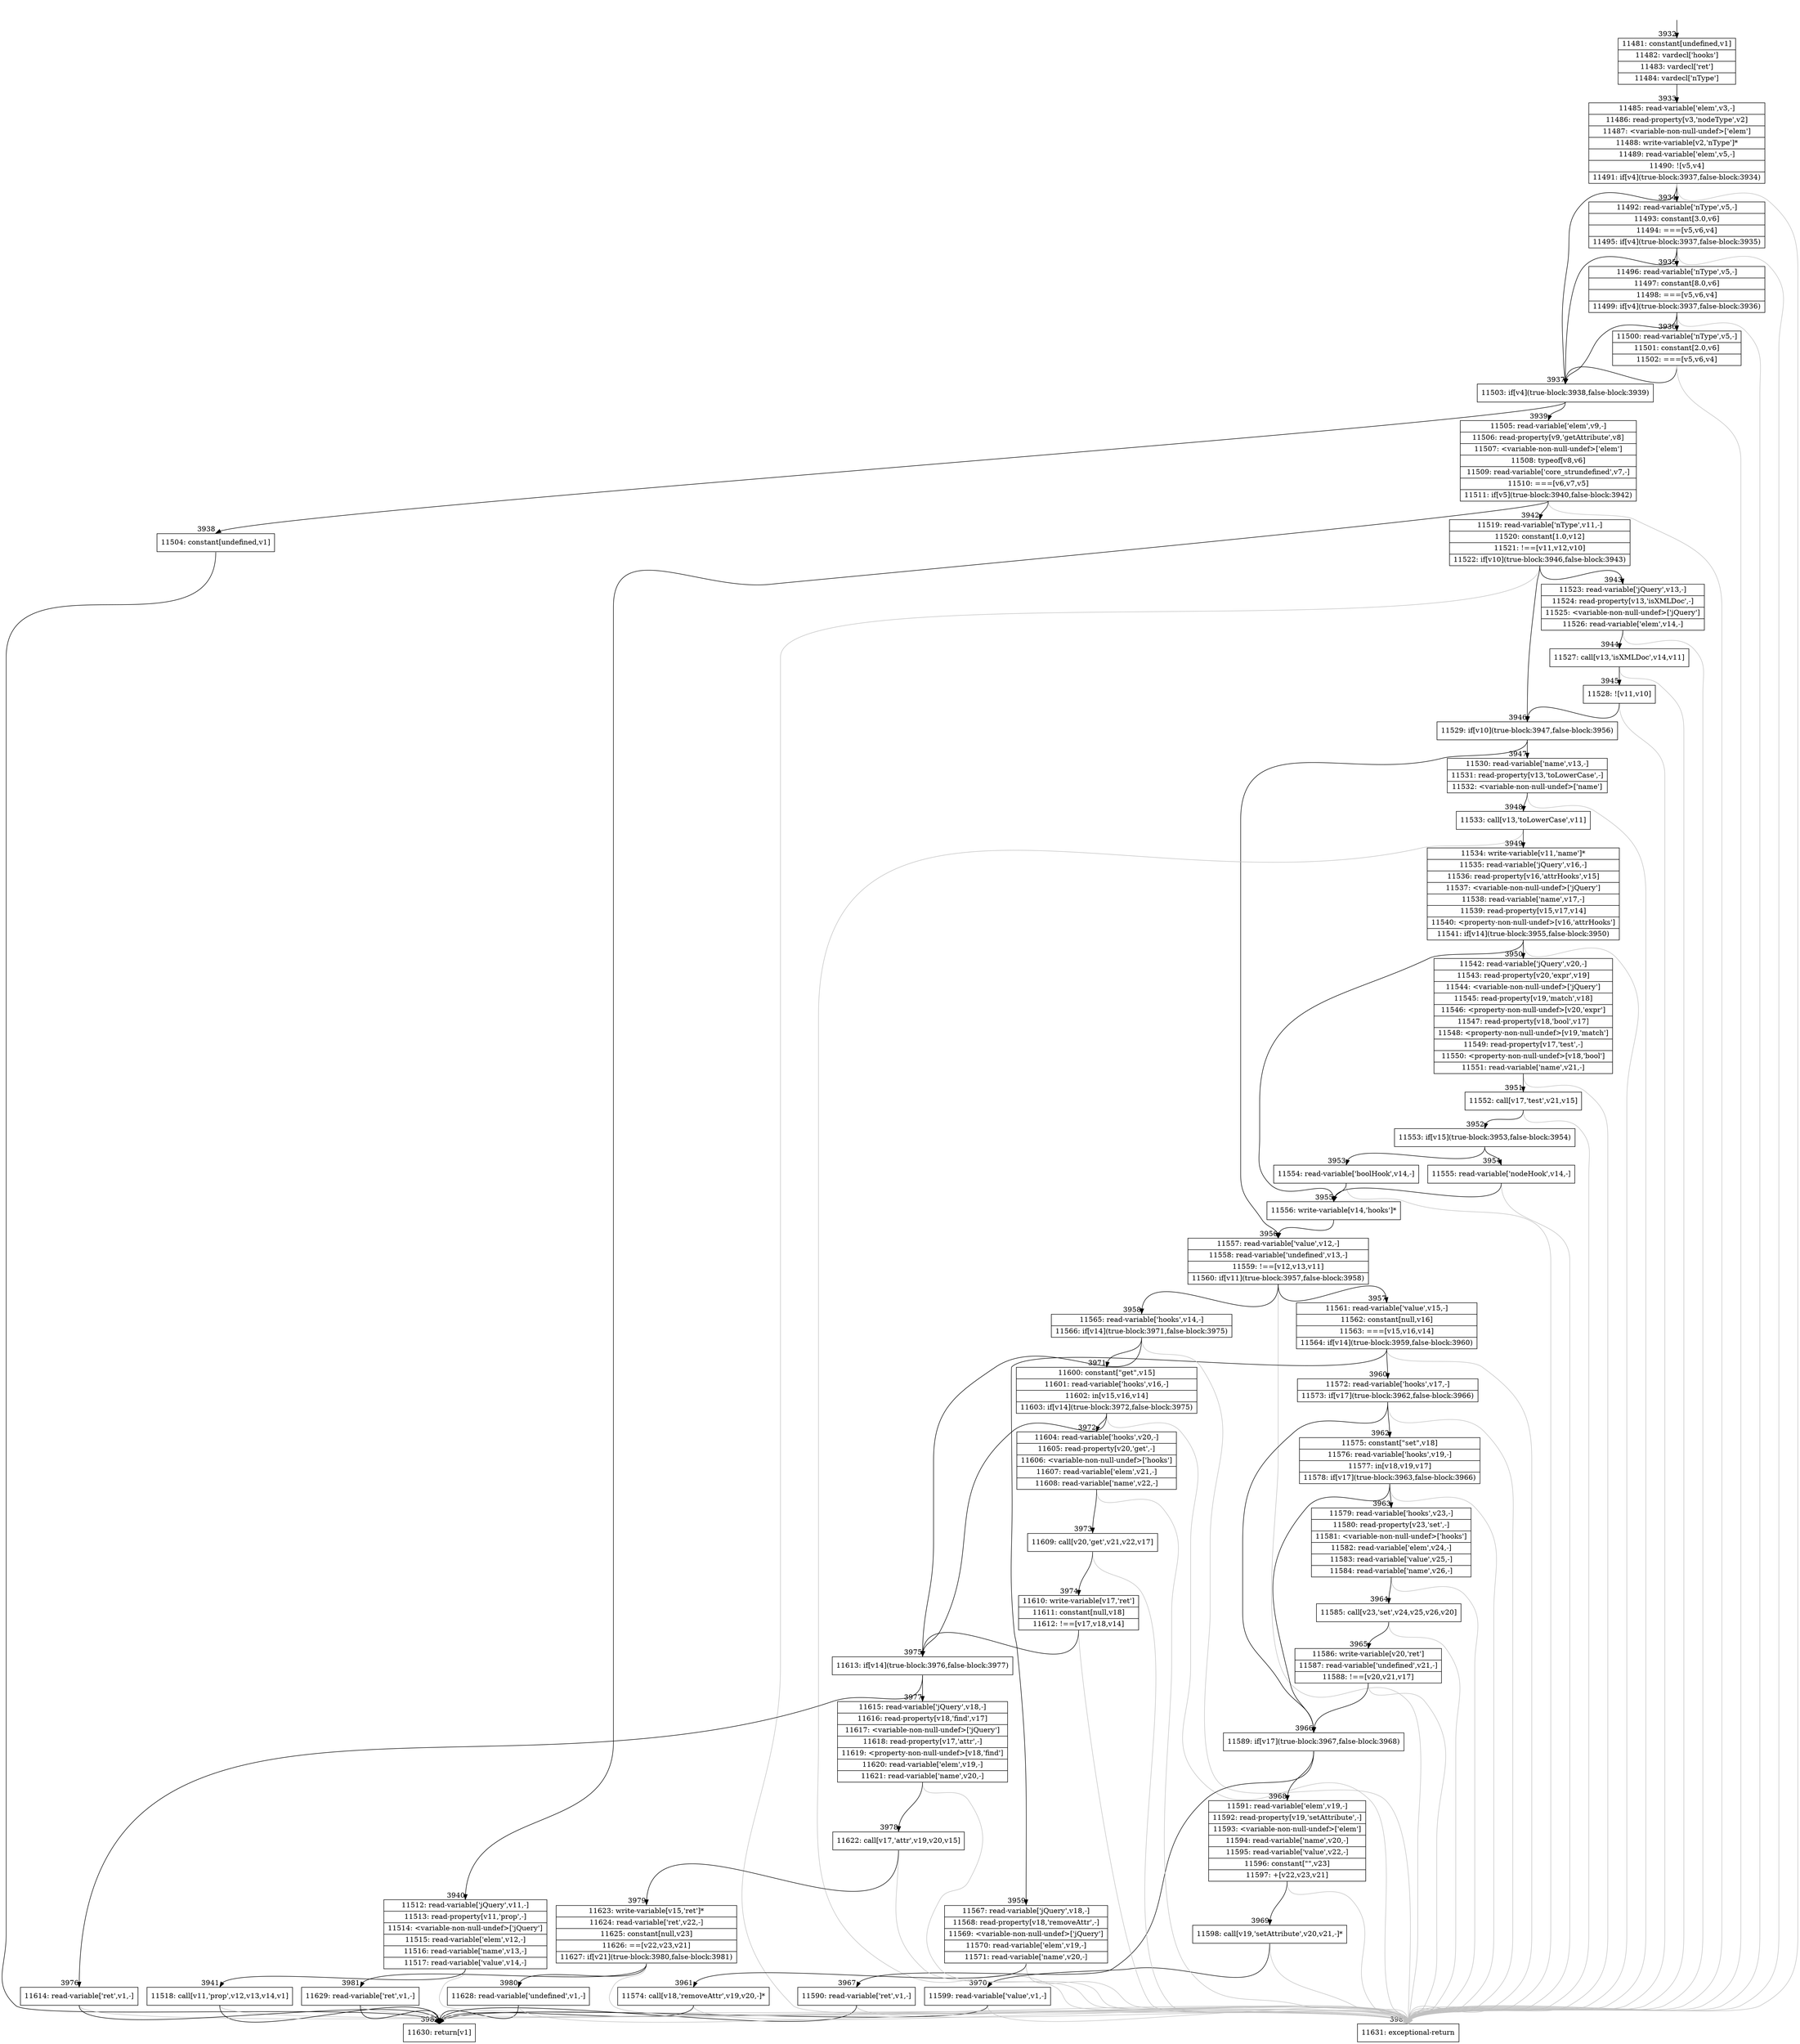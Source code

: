 digraph {
rankdir="TD"
BB_entry262[shape=none,label=""];
BB_entry262 -> BB3932 [tailport=s, headport=n, headlabel="    3932"]
BB3932 [shape=record label="{11481: constant[undefined,v1]|11482: vardecl['hooks']|11483: vardecl['ret']|11484: vardecl['nType']}" ] 
BB3932 -> BB3933 [tailport=s, headport=n, headlabel="      3933"]
BB3933 [shape=record label="{11485: read-variable['elem',v3,-]|11486: read-property[v3,'nodeType',v2]|11487: \<variable-non-null-undef\>['elem']|11488: write-variable[v2,'nType']*|11489: read-variable['elem',v5,-]|11490: ![v5,v4]|11491: if[v4](true-block:3937,false-block:3934)}" ] 
BB3933 -> BB3937 [tailport=s, headport=n, headlabel="      3937"]
BB3933 -> BB3934 [tailport=s, headport=n, headlabel="      3934"]
BB3933 -> BB3983 [tailport=s, headport=n, color=gray, headlabel="      3983"]
BB3934 [shape=record label="{11492: read-variable['nType',v5,-]|11493: constant[3.0,v6]|11494: ===[v5,v6,v4]|11495: if[v4](true-block:3937,false-block:3935)}" ] 
BB3934 -> BB3937 [tailport=s, headport=n]
BB3934 -> BB3935 [tailport=s, headport=n, headlabel="      3935"]
BB3934 -> BB3983 [tailport=s, headport=n, color=gray]
BB3935 [shape=record label="{11496: read-variable['nType',v5,-]|11497: constant[8.0,v6]|11498: ===[v5,v6,v4]|11499: if[v4](true-block:3937,false-block:3936)}" ] 
BB3935 -> BB3937 [tailport=s, headport=n]
BB3935 -> BB3936 [tailport=s, headport=n, headlabel="      3936"]
BB3935 -> BB3983 [tailport=s, headport=n, color=gray]
BB3936 [shape=record label="{11500: read-variable['nType',v5,-]|11501: constant[2.0,v6]|11502: ===[v5,v6,v4]}" ] 
BB3936 -> BB3937 [tailport=s, headport=n]
BB3936 -> BB3983 [tailport=s, headport=n, color=gray]
BB3937 [shape=record label="{11503: if[v4](true-block:3938,false-block:3939)}" ] 
BB3937 -> BB3938 [tailport=s, headport=n, headlabel="      3938"]
BB3937 -> BB3939 [tailport=s, headport=n, headlabel="      3939"]
BB3938 [shape=record label="{11504: constant[undefined,v1]}" ] 
BB3938 -> BB3982 [tailport=s, headport=n, headlabel="      3982"]
BB3939 [shape=record label="{11505: read-variable['elem',v9,-]|11506: read-property[v9,'getAttribute',v8]|11507: \<variable-non-null-undef\>['elem']|11508: typeof[v8,v6]|11509: read-variable['core_strundefined',v7,-]|11510: ===[v6,v7,v5]|11511: if[v5](true-block:3940,false-block:3942)}" ] 
BB3939 -> BB3940 [tailport=s, headport=n, headlabel="      3940"]
BB3939 -> BB3942 [tailport=s, headport=n, headlabel="      3942"]
BB3939 -> BB3983 [tailport=s, headport=n, color=gray]
BB3940 [shape=record label="{11512: read-variable['jQuery',v11,-]|11513: read-property[v11,'prop',-]|11514: \<variable-non-null-undef\>['jQuery']|11515: read-variable['elem',v12,-]|11516: read-variable['name',v13,-]|11517: read-variable['value',v14,-]}" ] 
BB3940 -> BB3941 [tailport=s, headport=n, headlabel="      3941"]
BB3940 -> BB3983 [tailport=s, headport=n, color=gray]
BB3941 [shape=record label="{11518: call[v11,'prop',v12,v13,v14,v1]}" ] 
BB3941 -> BB3982 [tailport=s, headport=n]
BB3941 -> BB3983 [tailport=s, headport=n, color=gray]
BB3942 [shape=record label="{11519: read-variable['nType',v11,-]|11520: constant[1.0,v12]|11521: !==[v11,v12,v10]|11522: if[v10](true-block:3946,false-block:3943)}" ] 
BB3942 -> BB3946 [tailport=s, headport=n, headlabel="      3946"]
BB3942 -> BB3943 [tailport=s, headport=n, headlabel="      3943"]
BB3942 -> BB3983 [tailport=s, headport=n, color=gray]
BB3943 [shape=record label="{11523: read-variable['jQuery',v13,-]|11524: read-property[v13,'isXMLDoc',-]|11525: \<variable-non-null-undef\>['jQuery']|11526: read-variable['elem',v14,-]}" ] 
BB3943 -> BB3944 [tailport=s, headport=n, headlabel="      3944"]
BB3943 -> BB3983 [tailport=s, headport=n, color=gray]
BB3944 [shape=record label="{11527: call[v13,'isXMLDoc',v14,v11]}" ] 
BB3944 -> BB3945 [tailport=s, headport=n, headlabel="      3945"]
BB3944 -> BB3983 [tailport=s, headport=n, color=gray]
BB3945 [shape=record label="{11528: ![v11,v10]}" ] 
BB3945 -> BB3946 [tailport=s, headport=n]
BB3945 -> BB3983 [tailport=s, headport=n, color=gray]
BB3946 [shape=record label="{11529: if[v10](true-block:3947,false-block:3956)}" ] 
BB3946 -> BB3947 [tailport=s, headport=n, headlabel="      3947"]
BB3946 -> BB3956 [tailport=s, headport=n, headlabel="      3956"]
BB3947 [shape=record label="{11530: read-variable['name',v13,-]|11531: read-property[v13,'toLowerCase',-]|11532: \<variable-non-null-undef\>['name']}" ] 
BB3947 -> BB3948 [tailport=s, headport=n, headlabel="      3948"]
BB3947 -> BB3983 [tailport=s, headport=n, color=gray]
BB3948 [shape=record label="{11533: call[v13,'toLowerCase',v11]}" ] 
BB3948 -> BB3949 [tailport=s, headport=n, headlabel="      3949"]
BB3948 -> BB3983 [tailport=s, headport=n, color=gray]
BB3949 [shape=record label="{11534: write-variable[v11,'name']*|11535: read-variable['jQuery',v16,-]|11536: read-property[v16,'attrHooks',v15]|11537: \<variable-non-null-undef\>['jQuery']|11538: read-variable['name',v17,-]|11539: read-property[v15,v17,v14]|11540: \<property-non-null-undef\>[v16,'attrHooks']|11541: if[v14](true-block:3955,false-block:3950)}" ] 
BB3949 -> BB3955 [tailport=s, headport=n, headlabel="      3955"]
BB3949 -> BB3950 [tailport=s, headport=n, headlabel="      3950"]
BB3949 -> BB3983 [tailport=s, headport=n, color=gray]
BB3950 [shape=record label="{11542: read-variable['jQuery',v20,-]|11543: read-property[v20,'expr',v19]|11544: \<variable-non-null-undef\>['jQuery']|11545: read-property[v19,'match',v18]|11546: \<property-non-null-undef\>[v20,'expr']|11547: read-property[v18,'bool',v17]|11548: \<property-non-null-undef\>[v19,'match']|11549: read-property[v17,'test',-]|11550: \<property-non-null-undef\>[v18,'bool']|11551: read-variable['name',v21,-]}" ] 
BB3950 -> BB3951 [tailport=s, headport=n, headlabel="      3951"]
BB3950 -> BB3983 [tailport=s, headport=n, color=gray]
BB3951 [shape=record label="{11552: call[v17,'test',v21,v15]}" ] 
BB3951 -> BB3952 [tailport=s, headport=n, headlabel="      3952"]
BB3951 -> BB3983 [tailport=s, headport=n, color=gray]
BB3952 [shape=record label="{11553: if[v15](true-block:3953,false-block:3954)}" ] 
BB3952 -> BB3953 [tailport=s, headport=n, headlabel="      3953"]
BB3952 -> BB3954 [tailport=s, headport=n, headlabel="      3954"]
BB3953 [shape=record label="{11554: read-variable['boolHook',v14,-]}" ] 
BB3953 -> BB3955 [tailport=s, headport=n]
BB3953 -> BB3983 [tailport=s, headport=n, color=gray]
BB3954 [shape=record label="{11555: read-variable['nodeHook',v14,-]}" ] 
BB3954 -> BB3955 [tailport=s, headport=n]
BB3954 -> BB3983 [tailport=s, headport=n, color=gray]
BB3955 [shape=record label="{11556: write-variable[v14,'hooks']*}" ] 
BB3955 -> BB3956 [tailport=s, headport=n]
BB3956 [shape=record label="{11557: read-variable['value',v12,-]|11558: read-variable['undefined',v13,-]|11559: !==[v12,v13,v11]|11560: if[v11](true-block:3957,false-block:3958)}" ] 
BB3956 -> BB3957 [tailport=s, headport=n, headlabel="      3957"]
BB3956 -> BB3958 [tailport=s, headport=n, headlabel="      3958"]
BB3956 -> BB3983 [tailport=s, headport=n, color=gray]
BB3957 [shape=record label="{11561: read-variable['value',v15,-]|11562: constant[null,v16]|11563: ===[v15,v16,v14]|11564: if[v14](true-block:3959,false-block:3960)}" ] 
BB3957 -> BB3959 [tailport=s, headport=n, headlabel="      3959"]
BB3957 -> BB3960 [tailport=s, headport=n, headlabel="      3960"]
BB3957 -> BB3983 [tailport=s, headport=n, color=gray]
BB3958 [shape=record label="{11565: read-variable['hooks',v14,-]|11566: if[v14](true-block:3971,false-block:3975)}" ] 
BB3958 -> BB3975 [tailport=s, headport=n, headlabel="      3975"]
BB3958 -> BB3971 [tailport=s, headport=n, headlabel="      3971"]
BB3958 -> BB3983 [tailport=s, headport=n, color=gray]
BB3959 [shape=record label="{11567: read-variable['jQuery',v18,-]|11568: read-property[v18,'removeAttr',-]|11569: \<variable-non-null-undef\>['jQuery']|11570: read-variable['elem',v19,-]|11571: read-variable['name',v20,-]}" ] 
BB3959 -> BB3961 [tailport=s, headport=n, headlabel="      3961"]
BB3959 -> BB3983 [tailport=s, headport=n, color=gray]
BB3960 [shape=record label="{11572: read-variable['hooks',v17,-]|11573: if[v17](true-block:3962,false-block:3966)}" ] 
BB3960 -> BB3966 [tailport=s, headport=n, headlabel="      3966"]
BB3960 -> BB3962 [tailport=s, headport=n, headlabel="      3962"]
BB3960 -> BB3983 [tailport=s, headport=n, color=gray]
BB3961 [shape=record label="{11574: call[v18,'removeAttr',v19,v20,-]*}" ] 
BB3961 -> BB3982 [tailport=s, headport=n]
BB3961 -> BB3983 [tailport=s, headport=n, color=gray]
BB3962 [shape=record label="{11575: constant[\"set\",v18]|11576: read-variable['hooks',v19,-]|11577: in[v18,v19,v17]|11578: if[v17](true-block:3963,false-block:3966)}" ] 
BB3962 -> BB3966 [tailport=s, headport=n]
BB3962 -> BB3963 [tailport=s, headport=n, headlabel="      3963"]
BB3962 -> BB3983 [tailport=s, headport=n, color=gray]
BB3963 [shape=record label="{11579: read-variable['hooks',v23,-]|11580: read-property[v23,'set',-]|11581: \<variable-non-null-undef\>['hooks']|11582: read-variable['elem',v24,-]|11583: read-variable['value',v25,-]|11584: read-variable['name',v26,-]}" ] 
BB3963 -> BB3964 [tailport=s, headport=n, headlabel="      3964"]
BB3963 -> BB3983 [tailport=s, headport=n, color=gray]
BB3964 [shape=record label="{11585: call[v23,'set',v24,v25,v26,v20]}" ] 
BB3964 -> BB3965 [tailport=s, headport=n, headlabel="      3965"]
BB3964 -> BB3983 [tailport=s, headport=n, color=gray]
BB3965 [shape=record label="{11586: write-variable[v20,'ret']|11587: read-variable['undefined',v21,-]|11588: !==[v20,v21,v17]}" ] 
BB3965 -> BB3966 [tailport=s, headport=n]
BB3965 -> BB3983 [tailport=s, headport=n, color=gray]
BB3966 [shape=record label="{11589: if[v17](true-block:3967,false-block:3968)}" ] 
BB3966 -> BB3967 [tailport=s, headport=n, headlabel="      3967"]
BB3966 -> BB3968 [tailport=s, headport=n, headlabel="      3968"]
BB3967 [shape=record label="{11590: read-variable['ret',v1,-]}" ] 
BB3967 -> BB3982 [tailport=s, headport=n]
BB3967 -> BB3983 [tailport=s, headport=n, color=gray]
BB3968 [shape=record label="{11591: read-variable['elem',v19,-]|11592: read-property[v19,'setAttribute',-]|11593: \<variable-non-null-undef\>['elem']|11594: read-variable['name',v20,-]|11595: read-variable['value',v22,-]|11596: constant[\"\",v23]|11597: +[v22,v23,v21]}" ] 
BB3968 -> BB3969 [tailport=s, headport=n, headlabel="      3969"]
BB3968 -> BB3983 [tailport=s, headport=n, color=gray]
BB3969 [shape=record label="{11598: call[v19,'setAttribute',v20,v21,-]*}" ] 
BB3969 -> BB3970 [tailport=s, headport=n, headlabel="      3970"]
BB3969 -> BB3983 [tailport=s, headport=n, color=gray]
BB3970 [shape=record label="{11599: read-variable['value',v1,-]}" ] 
BB3970 -> BB3982 [tailport=s, headport=n]
BB3970 -> BB3983 [tailport=s, headport=n, color=gray]
BB3971 [shape=record label="{11600: constant[\"get\",v15]|11601: read-variable['hooks',v16,-]|11602: in[v15,v16,v14]|11603: if[v14](true-block:3972,false-block:3975)}" ] 
BB3971 -> BB3975 [tailport=s, headport=n]
BB3971 -> BB3972 [tailport=s, headport=n, headlabel="      3972"]
BB3971 -> BB3983 [tailport=s, headport=n, color=gray]
BB3972 [shape=record label="{11604: read-variable['hooks',v20,-]|11605: read-property[v20,'get',-]|11606: \<variable-non-null-undef\>['hooks']|11607: read-variable['elem',v21,-]|11608: read-variable['name',v22,-]}" ] 
BB3972 -> BB3973 [tailport=s, headport=n, headlabel="      3973"]
BB3972 -> BB3983 [tailport=s, headport=n, color=gray]
BB3973 [shape=record label="{11609: call[v20,'get',v21,v22,v17]}" ] 
BB3973 -> BB3974 [tailport=s, headport=n, headlabel="      3974"]
BB3973 -> BB3983 [tailport=s, headport=n, color=gray]
BB3974 [shape=record label="{11610: write-variable[v17,'ret']|11611: constant[null,v18]|11612: !==[v17,v18,v14]}" ] 
BB3974 -> BB3975 [tailport=s, headport=n]
BB3974 -> BB3983 [tailport=s, headport=n, color=gray]
BB3975 [shape=record label="{11613: if[v14](true-block:3976,false-block:3977)}" ] 
BB3975 -> BB3976 [tailport=s, headport=n, headlabel="      3976"]
BB3975 -> BB3977 [tailport=s, headport=n, headlabel="      3977"]
BB3976 [shape=record label="{11614: read-variable['ret',v1,-]}" ] 
BB3976 -> BB3982 [tailport=s, headport=n]
BB3976 -> BB3983 [tailport=s, headport=n, color=gray]
BB3977 [shape=record label="{11615: read-variable['jQuery',v18,-]|11616: read-property[v18,'find',v17]|11617: \<variable-non-null-undef\>['jQuery']|11618: read-property[v17,'attr',-]|11619: \<property-non-null-undef\>[v18,'find']|11620: read-variable['elem',v19,-]|11621: read-variable['name',v20,-]}" ] 
BB3977 -> BB3978 [tailport=s, headport=n, headlabel="      3978"]
BB3977 -> BB3983 [tailport=s, headport=n, color=gray]
BB3978 [shape=record label="{11622: call[v17,'attr',v19,v20,v15]}" ] 
BB3978 -> BB3979 [tailport=s, headport=n, headlabel="      3979"]
BB3978 -> BB3983 [tailport=s, headport=n, color=gray]
BB3979 [shape=record label="{11623: write-variable[v15,'ret']*|11624: read-variable['ret',v22,-]|11625: constant[null,v23]|11626: ==[v22,v23,v21]|11627: if[v21](true-block:3980,false-block:3981)}" ] 
BB3979 -> BB3980 [tailport=s, headport=n, headlabel="      3980"]
BB3979 -> BB3981 [tailport=s, headport=n, headlabel="      3981"]
BB3979 -> BB3983 [tailport=s, headport=n, color=gray]
BB3980 [shape=record label="{11628: read-variable['undefined',v1,-]}" ] 
BB3980 -> BB3982 [tailport=s, headport=n]
BB3980 -> BB3983 [tailport=s, headport=n, color=gray]
BB3981 [shape=record label="{11629: read-variable['ret',v1,-]}" ] 
BB3981 -> BB3982 [tailport=s, headport=n]
BB3981 -> BB3983 [tailport=s, headport=n, color=gray]
BB3982 [shape=record label="{11630: return[v1]}" ] 
BB3983 [shape=record label="{11631: exceptional-return}" ] 
}
